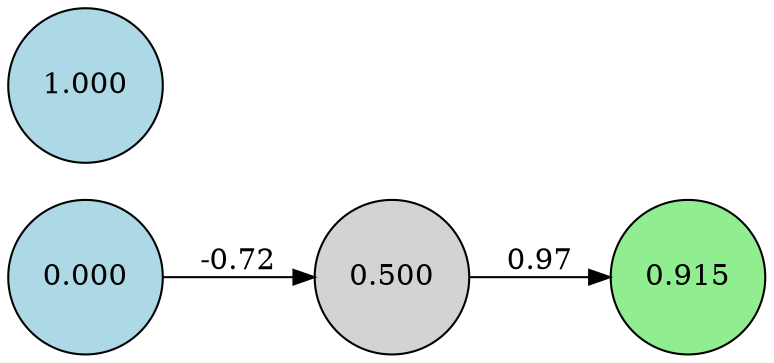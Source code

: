 digraph neat {
  rankdir=LR;
  node [shape=circle];
  node0 [label="0.000", style=filled, fillcolor=lightblue];
  node1 [label="1.000", style=filled, fillcolor=lightblue];
  node48 [label="0.915", style=filled, fillcolor=lightgreen];
  node163 [label="0.500", style=filled, fillcolor=lightgray];
  node0 -> node163 [label="-0.72"];
  node163 -> node48 [label="0.97"];
}
